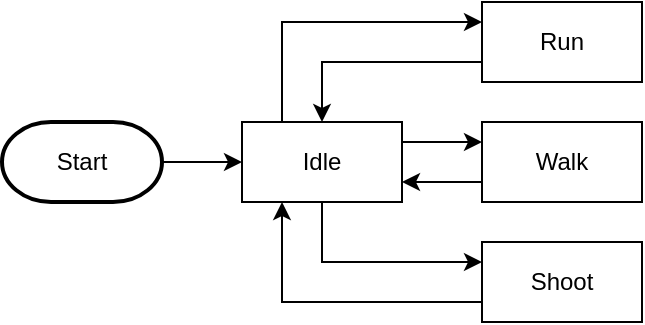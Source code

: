 <mxfile version="18.0.1" type="device"><diagram id="cVSf_qXAxNv0Ca7DM_64" name="Page-1"><mxGraphModel dx="868" dy="553" grid="1" gridSize="10" guides="1" tooltips="1" connect="1" arrows="1" fold="1" page="1" pageScale="1" pageWidth="827" pageHeight="1169" math="0" shadow="0"><root><mxCell id="0"/><mxCell id="1" parent="0"/><mxCell id="YnjOqqSHuTvoXExczdjX-7" style="edgeStyle=orthogonalEdgeStyle;rounded=0;orthogonalLoop=1;jettySize=auto;html=1;exitX=1;exitY=0.25;exitDx=0;exitDy=0;entryX=0;entryY=0.25;entryDx=0;entryDy=0;" edge="1" parent="1" source="YnjOqqSHuTvoXExczdjX-1" target="YnjOqqSHuTvoXExczdjX-4"><mxGeometry relative="1" as="geometry"/></mxCell><mxCell id="YnjOqqSHuTvoXExczdjX-13" style="edgeStyle=orthogonalEdgeStyle;rounded=0;orthogonalLoop=1;jettySize=auto;html=1;exitX=0.25;exitY=0;exitDx=0;exitDy=0;entryX=0;entryY=0.25;entryDx=0;entryDy=0;" edge="1" parent="1" source="YnjOqqSHuTvoXExczdjX-1" target="YnjOqqSHuTvoXExczdjX-2"><mxGeometry relative="1" as="geometry"/></mxCell><mxCell id="YnjOqqSHuTvoXExczdjX-15" style="edgeStyle=orthogonalEdgeStyle;rounded=0;orthogonalLoop=1;jettySize=auto;html=1;exitX=0.5;exitY=1;exitDx=0;exitDy=0;entryX=0;entryY=0.25;entryDx=0;entryDy=0;" edge="1" parent="1" source="YnjOqqSHuTvoXExczdjX-1" target="YnjOqqSHuTvoXExczdjX-3"><mxGeometry relative="1" as="geometry"/></mxCell><mxCell id="YnjOqqSHuTvoXExczdjX-1" value="Idle" style="rounded=0;whiteSpace=wrap;html=1;" vertex="1" parent="1"><mxGeometry x="160" y="160" width="80" height="40" as="geometry"/></mxCell><mxCell id="YnjOqqSHuTvoXExczdjX-14" style="edgeStyle=orthogonalEdgeStyle;rounded=0;orthogonalLoop=1;jettySize=auto;html=1;exitX=0;exitY=0.75;exitDx=0;exitDy=0;entryX=0.5;entryY=0;entryDx=0;entryDy=0;" edge="1" parent="1" source="YnjOqqSHuTvoXExczdjX-2" target="YnjOqqSHuTvoXExczdjX-1"><mxGeometry relative="1" as="geometry"/></mxCell><mxCell id="YnjOqqSHuTvoXExczdjX-2" value="Run" style="rounded=0;whiteSpace=wrap;html=1;" vertex="1" parent="1"><mxGeometry x="280" y="100" width="80" height="40" as="geometry"/></mxCell><mxCell id="YnjOqqSHuTvoXExczdjX-16" style="edgeStyle=orthogonalEdgeStyle;rounded=0;orthogonalLoop=1;jettySize=auto;html=1;exitX=0;exitY=0.75;exitDx=0;exitDy=0;entryX=0.25;entryY=1;entryDx=0;entryDy=0;" edge="1" parent="1" source="YnjOqqSHuTvoXExczdjX-3" target="YnjOqqSHuTvoXExczdjX-1"><mxGeometry relative="1" as="geometry"/></mxCell><mxCell id="YnjOqqSHuTvoXExczdjX-3" value="Shoot" style="rounded=0;whiteSpace=wrap;html=1;" vertex="1" parent="1"><mxGeometry x="280" y="220" width="80" height="40" as="geometry"/></mxCell><mxCell id="YnjOqqSHuTvoXExczdjX-8" style="edgeStyle=orthogonalEdgeStyle;rounded=0;orthogonalLoop=1;jettySize=auto;html=1;exitX=0;exitY=0.75;exitDx=0;exitDy=0;entryX=1;entryY=0.75;entryDx=0;entryDy=0;" edge="1" parent="1" source="YnjOqqSHuTvoXExczdjX-4" target="YnjOqqSHuTvoXExczdjX-1"><mxGeometry relative="1" as="geometry"/></mxCell><mxCell id="YnjOqqSHuTvoXExczdjX-4" value="Walk" style="rounded=0;whiteSpace=wrap;html=1;" vertex="1" parent="1"><mxGeometry x="280" y="160" width="80" height="40" as="geometry"/></mxCell><mxCell id="YnjOqqSHuTvoXExczdjX-6" style="edgeStyle=orthogonalEdgeStyle;rounded=0;orthogonalLoop=1;jettySize=auto;html=1;exitX=1;exitY=0.5;exitDx=0;exitDy=0;exitPerimeter=0;entryX=0;entryY=0.5;entryDx=0;entryDy=0;" edge="1" parent="1" source="YnjOqqSHuTvoXExczdjX-5" target="YnjOqqSHuTvoXExczdjX-1"><mxGeometry relative="1" as="geometry"/></mxCell><mxCell id="YnjOqqSHuTvoXExczdjX-5" value="Start" style="strokeWidth=2;html=1;shape=mxgraph.flowchart.terminator;whiteSpace=wrap;" vertex="1" parent="1"><mxGeometry x="40" y="160" width="80" height="40" as="geometry"/></mxCell></root></mxGraphModel></diagram></mxfile>